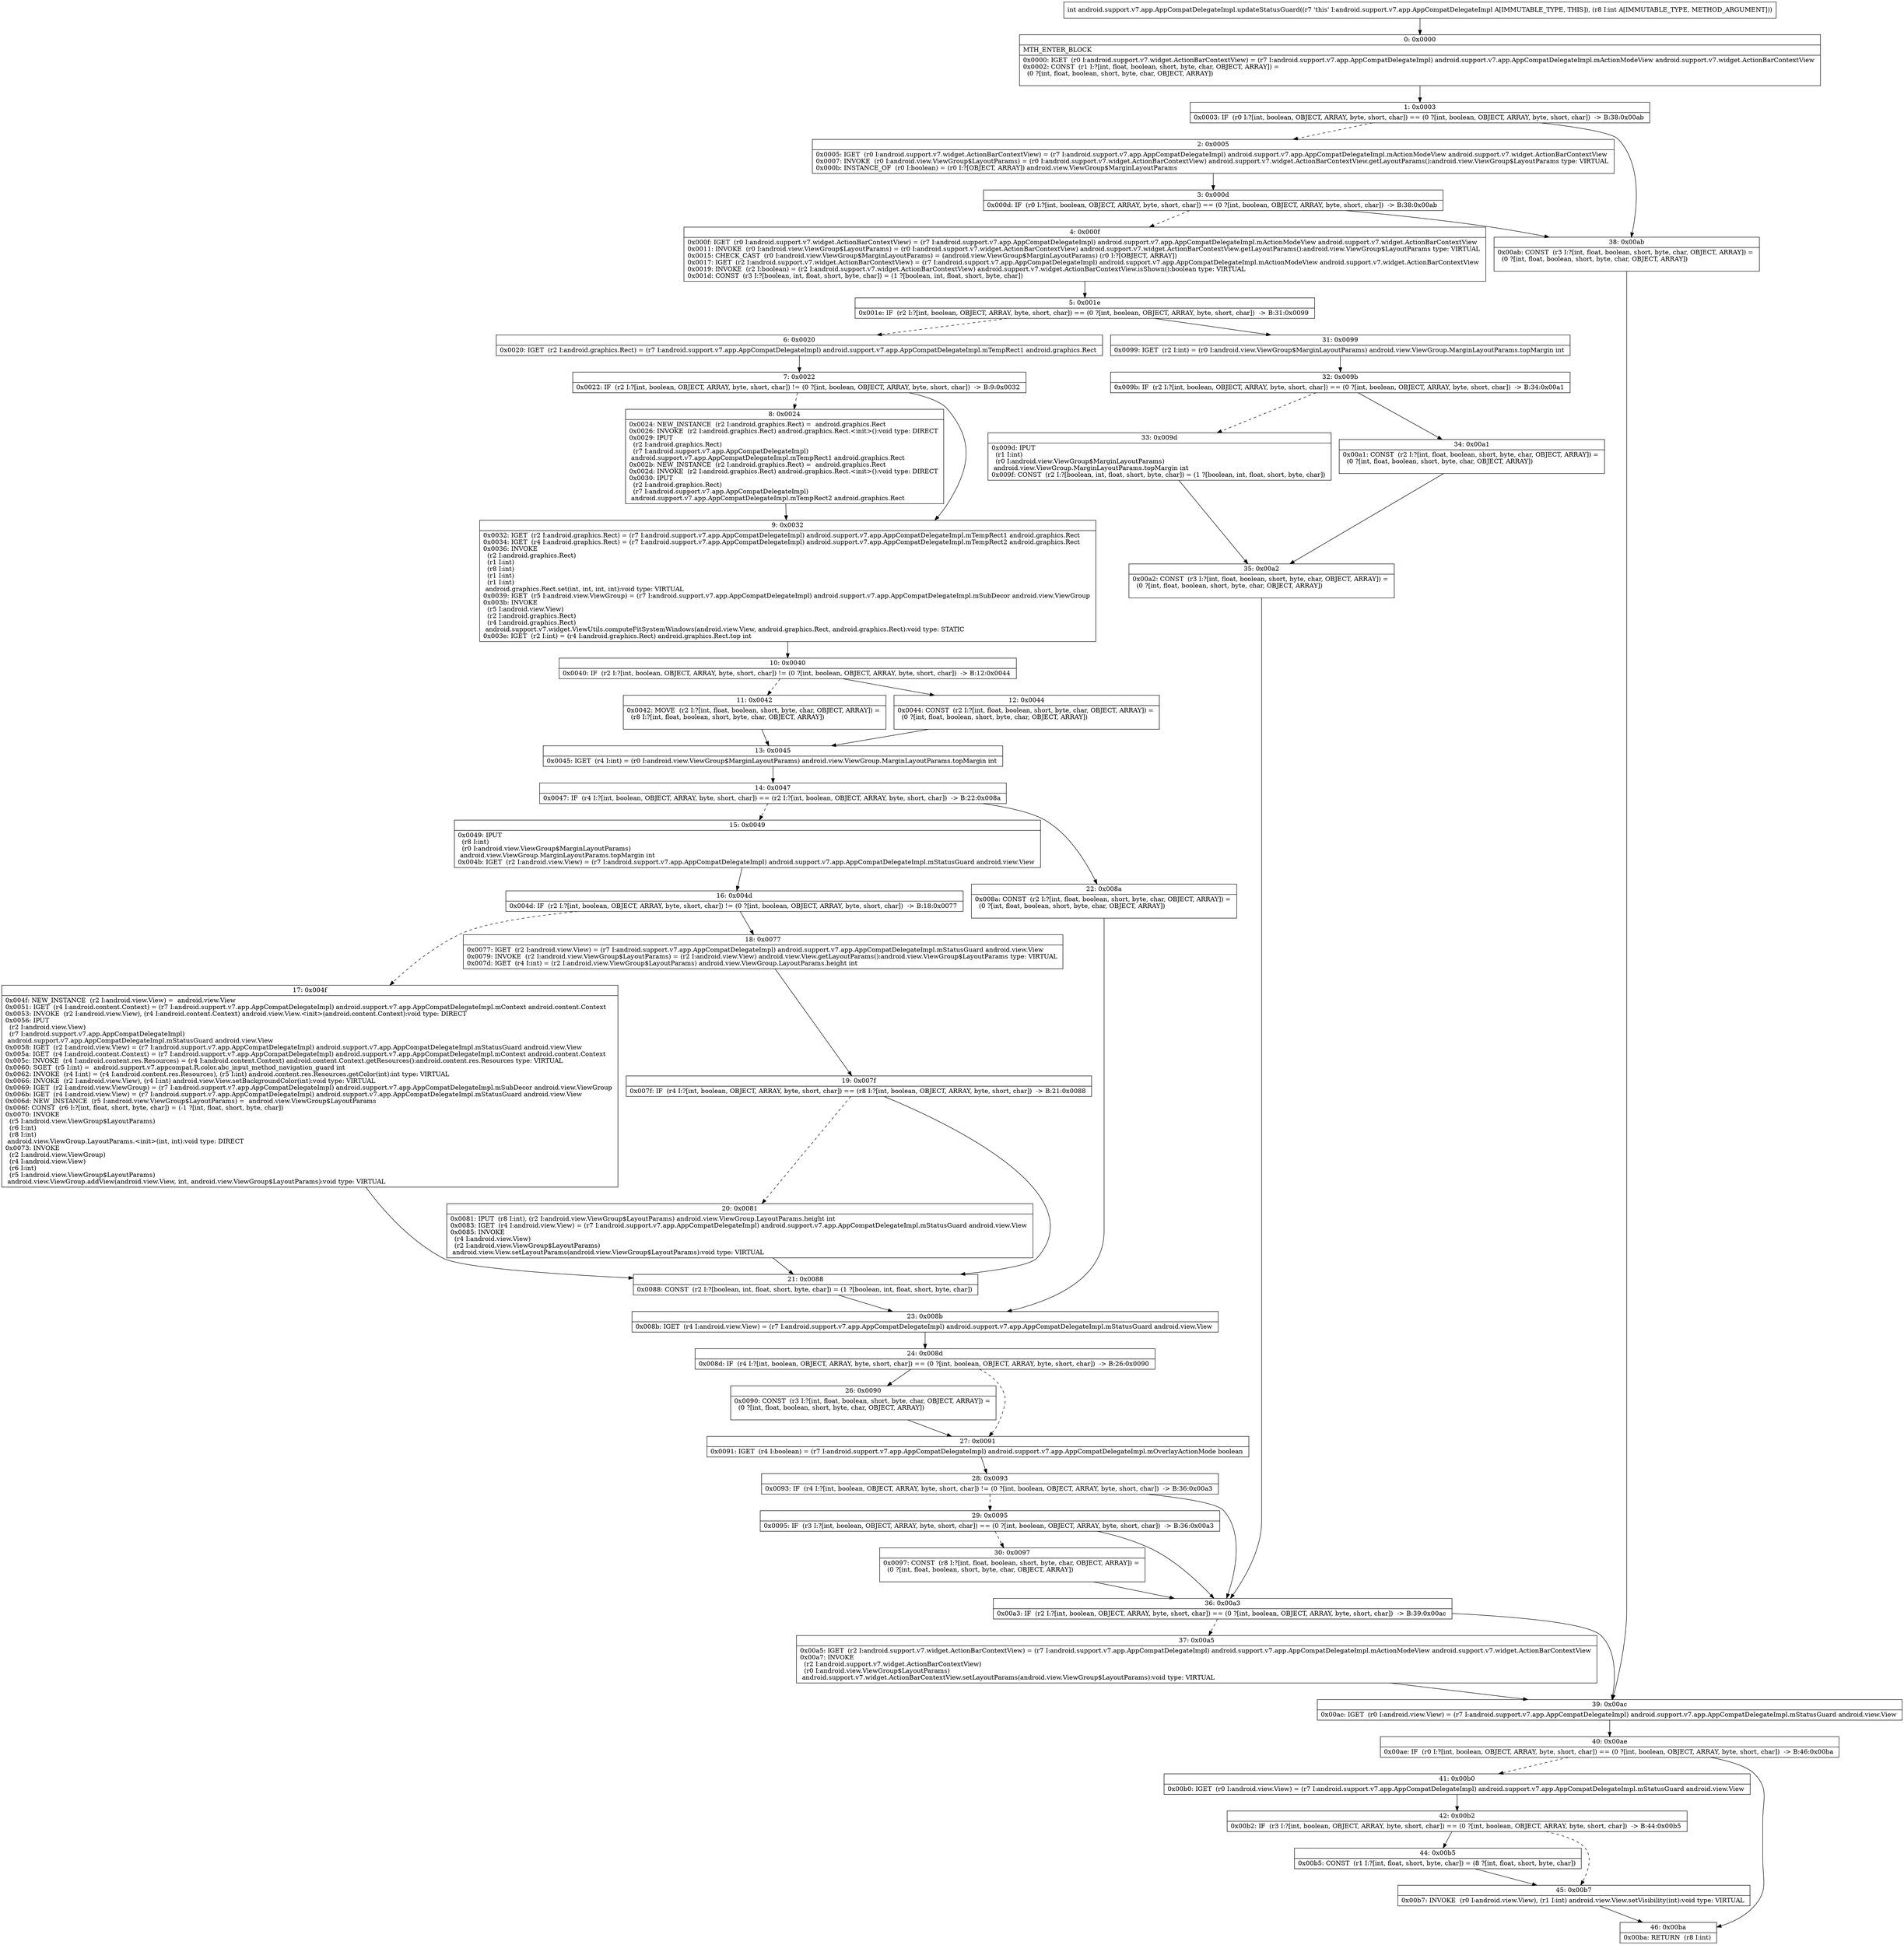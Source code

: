 digraph "CFG forandroid.support.v7.app.AppCompatDelegateImpl.updateStatusGuard(I)I" {
Node_0 [shape=record,label="{0\:\ 0x0000|MTH_ENTER_BLOCK\l|0x0000: IGET  (r0 I:android.support.v7.widget.ActionBarContextView) = (r7 I:android.support.v7.app.AppCompatDelegateImpl) android.support.v7.app.AppCompatDelegateImpl.mActionModeView android.support.v7.widget.ActionBarContextView \l0x0002: CONST  (r1 I:?[int, float, boolean, short, byte, char, OBJECT, ARRAY]) = \l  (0 ?[int, float, boolean, short, byte, char, OBJECT, ARRAY])\l \l}"];
Node_1 [shape=record,label="{1\:\ 0x0003|0x0003: IF  (r0 I:?[int, boolean, OBJECT, ARRAY, byte, short, char]) == (0 ?[int, boolean, OBJECT, ARRAY, byte, short, char])  \-\> B:38:0x00ab \l}"];
Node_2 [shape=record,label="{2\:\ 0x0005|0x0005: IGET  (r0 I:android.support.v7.widget.ActionBarContextView) = (r7 I:android.support.v7.app.AppCompatDelegateImpl) android.support.v7.app.AppCompatDelegateImpl.mActionModeView android.support.v7.widget.ActionBarContextView \l0x0007: INVOKE  (r0 I:android.view.ViewGroup$LayoutParams) = (r0 I:android.support.v7.widget.ActionBarContextView) android.support.v7.widget.ActionBarContextView.getLayoutParams():android.view.ViewGroup$LayoutParams type: VIRTUAL \l0x000b: INSTANCE_OF  (r0 I:boolean) = (r0 I:?[OBJECT, ARRAY]) android.view.ViewGroup$MarginLayoutParams \l}"];
Node_3 [shape=record,label="{3\:\ 0x000d|0x000d: IF  (r0 I:?[int, boolean, OBJECT, ARRAY, byte, short, char]) == (0 ?[int, boolean, OBJECT, ARRAY, byte, short, char])  \-\> B:38:0x00ab \l}"];
Node_4 [shape=record,label="{4\:\ 0x000f|0x000f: IGET  (r0 I:android.support.v7.widget.ActionBarContextView) = (r7 I:android.support.v7.app.AppCompatDelegateImpl) android.support.v7.app.AppCompatDelegateImpl.mActionModeView android.support.v7.widget.ActionBarContextView \l0x0011: INVOKE  (r0 I:android.view.ViewGroup$LayoutParams) = (r0 I:android.support.v7.widget.ActionBarContextView) android.support.v7.widget.ActionBarContextView.getLayoutParams():android.view.ViewGroup$LayoutParams type: VIRTUAL \l0x0015: CHECK_CAST  (r0 I:android.view.ViewGroup$MarginLayoutParams) = (android.view.ViewGroup$MarginLayoutParams) (r0 I:?[OBJECT, ARRAY]) \l0x0017: IGET  (r2 I:android.support.v7.widget.ActionBarContextView) = (r7 I:android.support.v7.app.AppCompatDelegateImpl) android.support.v7.app.AppCompatDelegateImpl.mActionModeView android.support.v7.widget.ActionBarContextView \l0x0019: INVOKE  (r2 I:boolean) = (r2 I:android.support.v7.widget.ActionBarContextView) android.support.v7.widget.ActionBarContextView.isShown():boolean type: VIRTUAL \l0x001d: CONST  (r3 I:?[boolean, int, float, short, byte, char]) = (1 ?[boolean, int, float, short, byte, char]) \l}"];
Node_5 [shape=record,label="{5\:\ 0x001e|0x001e: IF  (r2 I:?[int, boolean, OBJECT, ARRAY, byte, short, char]) == (0 ?[int, boolean, OBJECT, ARRAY, byte, short, char])  \-\> B:31:0x0099 \l}"];
Node_6 [shape=record,label="{6\:\ 0x0020|0x0020: IGET  (r2 I:android.graphics.Rect) = (r7 I:android.support.v7.app.AppCompatDelegateImpl) android.support.v7.app.AppCompatDelegateImpl.mTempRect1 android.graphics.Rect \l}"];
Node_7 [shape=record,label="{7\:\ 0x0022|0x0022: IF  (r2 I:?[int, boolean, OBJECT, ARRAY, byte, short, char]) != (0 ?[int, boolean, OBJECT, ARRAY, byte, short, char])  \-\> B:9:0x0032 \l}"];
Node_8 [shape=record,label="{8\:\ 0x0024|0x0024: NEW_INSTANCE  (r2 I:android.graphics.Rect) =  android.graphics.Rect \l0x0026: INVOKE  (r2 I:android.graphics.Rect) android.graphics.Rect.\<init\>():void type: DIRECT \l0x0029: IPUT  \l  (r2 I:android.graphics.Rect)\l  (r7 I:android.support.v7.app.AppCompatDelegateImpl)\l android.support.v7.app.AppCompatDelegateImpl.mTempRect1 android.graphics.Rect \l0x002b: NEW_INSTANCE  (r2 I:android.graphics.Rect) =  android.graphics.Rect \l0x002d: INVOKE  (r2 I:android.graphics.Rect) android.graphics.Rect.\<init\>():void type: DIRECT \l0x0030: IPUT  \l  (r2 I:android.graphics.Rect)\l  (r7 I:android.support.v7.app.AppCompatDelegateImpl)\l android.support.v7.app.AppCompatDelegateImpl.mTempRect2 android.graphics.Rect \l}"];
Node_9 [shape=record,label="{9\:\ 0x0032|0x0032: IGET  (r2 I:android.graphics.Rect) = (r7 I:android.support.v7.app.AppCompatDelegateImpl) android.support.v7.app.AppCompatDelegateImpl.mTempRect1 android.graphics.Rect \l0x0034: IGET  (r4 I:android.graphics.Rect) = (r7 I:android.support.v7.app.AppCompatDelegateImpl) android.support.v7.app.AppCompatDelegateImpl.mTempRect2 android.graphics.Rect \l0x0036: INVOKE  \l  (r2 I:android.graphics.Rect)\l  (r1 I:int)\l  (r8 I:int)\l  (r1 I:int)\l  (r1 I:int)\l android.graphics.Rect.set(int, int, int, int):void type: VIRTUAL \l0x0039: IGET  (r5 I:android.view.ViewGroup) = (r7 I:android.support.v7.app.AppCompatDelegateImpl) android.support.v7.app.AppCompatDelegateImpl.mSubDecor android.view.ViewGroup \l0x003b: INVOKE  \l  (r5 I:android.view.View)\l  (r2 I:android.graphics.Rect)\l  (r4 I:android.graphics.Rect)\l android.support.v7.widget.ViewUtils.computeFitSystemWindows(android.view.View, android.graphics.Rect, android.graphics.Rect):void type: STATIC \l0x003e: IGET  (r2 I:int) = (r4 I:android.graphics.Rect) android.graphics.Rect.top int \l}"];
Node_10 [shape=record,label="{10\:\ 0x0040|0x0040: IF  (r2 I:?[int, boolean, OBJECT, ARRAY, byte, short, char]) != (0 ?[int, boolean, OBJECT, ARRAY, byte, short, char])  \-\> B:12:0x0044 \l}"];
Node_11 [shape=record,label="{11\:\ 0x0042|0x0042: MOVE  (r2 I:?[int, float, boolean, short, byte, char, OBJECT, ARRAY]) = \l  (r8 I:?[int, float, boolean, short, byte, char, OBJECT, ARRAY])\l \l}"];
Node_12 [shape=record,label="{12\:\ 0x0044|0x0044: CONST  (r2 I:?[int, float, boolean, short, byte, char, OBJECT, ARRAY]) = \l  (0 ?[int, float, boolean, short, byte, char, OBJECT, ARRAY])\l \l}"];
Node_13 [shape=record,label="{13\:\ 0x0045|0x0045: IGET  (r4 I:int) = (r0 I:android.view.ViewGroup$MarginLayoutParams) android.view.ViewGroup.MarginLayoutParams.topMargin int \l}"];
Node_14 [shape=record,label="{14\:\ 0x0047|0x0047: IF  (r4 I:?[int, boolean, OBJECT, ARRAY, byte, short, char]) == (r2 I:?[int, boolean, OBJECT, ARRAY, byte, short, char])  \-\> B:22:0x008a \l}"];
Node_15 [shape=record,label="{15\:\ 0x0049|0x0049: IPUT  \l  (r8 I:int)\l  (r0 I:android.view.ViewGroup$MarginLayoutParams)\l android.view.ViewGroup.MarginLayoutParams.topMargin int \l0x004b: IGET  (r2 I:android.view.View) = (r7 I:android.support.v7.app.AppCompatDelegateImpl) android.support.v7.app.AppCompatDelegateImpl.mStatusGuard android.view.View \l}"];
Node_16 [shape=record,label="{16\:\ 0x004d|0x004d: IF  (r2 I:?[int, boolean, OBJECT, ARRAY, byte, short, char]) != (0 ?[int, boolean, OBJECT, ARRAY, byte, short, char])  \-\> B:18:0x0077 \l}"];
Node_17 [shape=record,label="{17\:\ 0x004f|0x004f: NEW_INSTANCE  (r2 I:android.view.View) =  android.view.View \l0x0051: IGET  (r4 I:android.content.Context) = (r7 I:android.support.v7.app.AppCompatDelegateImpl) android.support.v7.app.AppCompatDelegateImpl.mContext android.content.Context \l0x0053: INVOKE  (r2 I:android.view.View), (r4 I:android.content.Context) android.view.View.\<init\>(android.content.Context):void type: DIRECT \l0x0056: IPUT  \l  (r2 I:android.view.View)\l  (r7 I:android.support.v7.app.AppCompatDelegateImpl)\l android.support.v7.app.AppCompatDelegateImpl.mStatusGuard android.view.View \l0x0058: IGET  (r2 I:android.view.View) = (r7 I:android.support.v7.app.AppCompatDelegateImpl) android.support.v7.app.AppCompatDelegateImpl.mStatusGuard android.view.View \l0x005a: IGET  (r4 I:android.content.Context) = (r7 I:android.support.v7.app.AppCompatDelegateImpl) android.support.v7.app.AppCompatDelegateImpl.mContext android.content.Context \l0x005c: INVOKE  (r4 I:android.content.res.Resources) = (r4 I:android.content.Context) android.content.Context.getResources():android.content.res.Resources type: VIRTUAL \l0x0060: SGET  (r5 I:int) =  android.support.v7.appcompat.R.color.abc_input_method_navigation_guard int \l0x0062: INVOKE  (r4 I:int) = (r4 I:android.content.res.Resources), (r5 I:int) android.content.res.Resources.getColor(int):int type: VIRTUAL \l0x0066: INVOKE  (r2 I:android.view.View), (r4 I:int) android.view.View.setBackgroundColor(int):void type: VIRTUAL \l0x0069: IGET  (r2 I:android.view.ViewGroup) = (r7 I:android.support.v7.app.AppCompatDelegateImpl) android.support.v7.app.AppCompatDelegateImpl.mSubDecor android.view.ViewGroup \l0x006b: IGET  (r4 I:android.view.View) = (r7 I:android.support.v7.app.AppCompatDelegateImpl) android.support.v7.app.AppCompatDelegateImpl.mStatusGuard android.view.View \l0x006d: NEW_INSTANCE  (r5 I:android.view.ViewGroup$LayoutParams) =  android.view.ViewGroup$LayoutParams \l0x006f: CONST  (r6 I:?[int, float, short, byte, char]) = (\-1 ?[int, float, short, byte, char]) \l0x0070: INVOKE  \l  (r5 I:android.view.ViewGroup$LayoutParams)\l  (r6 I:int)\l  (r8 I:int)\l android.view.ViewGroup.LayoutParams.\<init\>(int, int):void type: DIRECT \l0x0073: INVOKE  \l  (r2 I:android.view.ViewGroup)\l  (r4 I:android.view.View)\l  (r6 I:int)\l  (r5 I:android.view.ViewGroup$LayoutParams)\l android.view.ViewGroup.addView(android.view.View, int, android.view.ViewGroup$LayoutParams):void type: VIRTUAL \l}"];
Node_18 [shape=record,label="{18\:\ 0x0077|0x0077: IGET  (r2 I:android.view.View) = (r7 I:android.support.v7.app.AppCompatDelegateImpl) android.support.v7.app.AppCompatDelegateImpl.mStatusGuard android.view.View \l0x0079: INVOKE  (r2 I:android.view.ViewGroup$LayoutParams) = (r2 I:android.view.View) android.view.View.getLayoutParams():android.view.ViewGroup$LayoutParams type: VIRTUAL \l0x007d: IGET  (r4 I:int) = (r2 I:android.view.ViewGroup$LayoutParams) android.view.ViewGroup.LayoutParams.height int \l}"];
Node_19 [shape=record,label="{19\:\ 0x007f|0x007f: IF  (r4 I:?[int, boolean, OBJECT, ARRAY, byte, short, char]) == (r8 I:?[int, boolean, OBJECT, ARRAY, byte, short, char])  \-\> B:21:0x0088 \l}"];
Node_20 [shape=record,label="{20\:\ 0x0081|0x0081: IPUT  (r8 I:int), (r2 I:android.view.ViewGroup$LayoutParams) android.view.ViewGroup.LayoutParams.height int \l0x0083: IGET  (r4 I:android.view.View) = (r7 I:android.support.v7.app.AppCompatDelegateImpl) android.support.v7.app.AppCompatDelegateImpl.mStatusGuard android.view.View \l0x0085: INVOKE  \l  (r4 I:android.view.View)\l  (r2 I:android.view.ViewGroup$LayoutParams)\l android.view.View.setLayoutParams(android.view.ViewGroup$LayoutParams):void type: VIRTUAL \l}"];
Node_21 [shape=record,label="{21\:\ 0x0088|0x0088: CONST  (r2 I:?[boolean, int, float, short, byte, char]) = (1 ?[boolean, int, float, short, byte, char]) \l}"];
Node_22 [shape=record,label="{22\:\ 0x008a|0x008a: CONST  (r2 I:?[int, float, boolean, short, byte, char, OBJECT, ARRAY]) = \l  (0 ?[int, float, boolean, short, byte, char, OBJECT, ARRAY])\l \l}"];
Node_23 [shape=record,label="{23\:\ 0x008b|0x008b: IGET  (r4 I:android.view.View) = (r7 I:android.support.v7.app.AppCompatDelegateImpl) android.support.v7.app.AppCompatDelegateImpl.mStatusGuard android.view.View \l}"];
Node_24 [shape=record,label="{24\:\ 0x008d|0x008d: IF  (r4 I:?[int, boolean, OBJECT, ARRAY, byte, short, char]) == (0 ?[int, boolean, OBJECT, ARRAY, byte, short, char])  \-\> B:26:0x0090 \l}"];
Node_26 [shape=record,label="{26\:\ 0x0090|0x0090: CONST  (r3 I:?[int, float, boolean, short, byte, char, OBJECT, ARRAY]) = \l  (0 ?[int, float, boolean, short, byte, char, OBJECT, ARRAY])\l \l}"];
Node_27 [shape=record,label="{27\:\ 0x0091|0x0091: IGET  (r4 I:boolean) = (r7 I:android.support.v7.app.AppCompatDelegateImpl) android.support.v7.app.AppCompatDelegateImpl.mOverlayActionMode boolean \l}"];
Node_28 [shape=record,label="{28\:\ 0x0093|0x0093: IF  (r4 I:?[int, boolean, OBJECT, ARRAY, byte, short, char]) != (0 ?[int, boolean, OBJECT, ARRAY, byte, short, char])  \-\> B:36:0x00a3 \l}"];
Node_29 [shape=record,label="{29\:\ 0x0095|0x0095: IF  (r3 I:?[int, boolean, OBJECT, ARRAY, byte, short, char]) == (0 ?[int, boolean, OBJECT, ARRAY, byte, short, char])  \-\> B:36:0x00a3 \l}"];
Node_30 [shape=record,label="{30\:\ 0x0097|0x0097: CONST  (r8 I:?[int, float, boolean, short, byte, char, OBJECT, ARRAY]) = \l  (0 ?[int, float, boolean, short, byte, char, OBJECT, ARRAY])\l \l}"];
Node_31 [shape=record,label="{31\:\ 0x0099|0x0099: IGET  (r2 I:int) = (r0 I:android.view.ViewGroup$MarginLayoutParams) android.view.ViewGroup.MarginLayoutParams.topMargin int \l}"];
Node_32 [shape=record,label="{32\:\ 0x009b|0x009b: IF  (r2 I:?[int, boolean, OBJECT, ARRAY, byte, short, char]) == (0 ?[int, boolean, OBJECT, ARRAY, byte, short, char])  \-\> B:34:0x00a1 \l}"];
Node_33 [shape=record,label="{33\:\ 0x009d|0x009d: IPUT  \l  (r1 I:int)\l  (r0 I:android.view.ViewGroup$MarginLayoutParams)\l android.view.ViewGroup.MarginLayoutParams.topMargin int \l0x009f: CONST  (r2 I:?[boolean, int, float, short, byte, char]) = (1 ?[boolean, int, float, short, byte, char]) \l}"];
Node_34 [shape=record,label="{34\:\ 0x00a1|0x00a1: CONST  (r2 I:?[int, float, boolean, short, byte, char, OBJECT, ARRAY]) = \l  (0 ?[int, float, boolean, short, byte, char, OBJECT, ARRAY])\l \l}"];
Node_35 [shape=record,label="{35\:\ 0x00a2|0x00a2: CONST  (r3 I:?[int, float, boolean, short, byte, char, OBJECT, ARRAY]) = \l  (0 ?[int, float, boolean, short, byte, char, OBJECT, ARRAY])\l \l}"];
Node_36 [shape=record,label="{36\:\ 0x00a3|0x00a3: IF  (r2 I:?[int, boolean, OBJECT, ARRAY, byte, short, char]) == (0 ?[int, boolean, OBJECT, ARRAY, byte, short, char])  \-\> B:39:0x00ac \l}"];
Node_37 [shape=record,label="{37\:\ 0x00a5|0x00a5: IGET  (r2 I:android.support.v7.widget.ActionBarContextView) = (r7 I:android.support.v7.app.AppCompatDelegateImpl) android.support.v7.app.AppCompatDelegateImpl.mActionModeView android.support.v7.widget.ActionBarContextView \l0x00a7: INVOKE  \l  (r2 I:android.support.v7.widget.ActionBarContextView)\l  (r0 I:android.view.ViewGroup$LayoutParams)\l android.support.v7.widget.ActionBarContextView.setLayoutParams(android.view.ViewGroup$LayoutParams):void type: VIRTUAL \l}"];
Node_38 [shape=record,label="{38\:\ 0x00ab|0x00ab: CONST  (r3 I:?[int, float, boolean, short, byte, char, OBJECT, ARRAY]) = \l  (0 ?[int, float, boolean, short, byte, char, OBJECT, ARRAY])\l \l}"];
Node_39 [shape=record,label="{39\:\ 0x00ac|0x00ac: IGET  (r0 I:android.view.View) = (r7 I:android.support.v7.app.AppCompatDelegateImpl) android.support.v7.app.AppCompatDelegateImpl.mStatusGuard android.view.View \l}"];
Node_40 [shape=record,label="{40\:\ 0x00ae|0x00ae: IF  (r0 I:?[int, boolean, OBJECT, ARRAY, byte, short, char]) == (0 ?[int, boolean, OBJECT, ARRAY, byte, short, char])  \-\> B:46:0x00ba \l}"];
Node_41 [shape=record,label="{41\:\ 0x00b0|0x00b0: IGET  (r0 I:android.view.View) = (r7 I:android.support.v7.app.AppCompatDelegateImpl) android.support.v7.app.AppCompatDelegateImpl.mStatusGuard android.view.View \l}"];
Node_42 [shape=record,label="{42\:\ 0x00b2|0x00b2: IF  (r3 I:?[int, boolean, OBJECT, ARRAY, byte, short, char]) == (0 ?[int, boolean, OBJECT, ARRAY, byte, short, char])  \-\> B:44:0x00b5 \l}"];
Node_44 [shape=record,label="{44\:\ 0x00b5|0x00b5: CONST  (r1 I:?[int, float, short, byte, char]) = (8 ?[int, float, short, byte, char]) \l}"];
Node_45 [shape=record,label="{45\:\ 0x00b7|0x00b7: INVOKE  (r0 I:android.view.View), (r1 I:int) android.view.View.setVisibility(int):void type: VIRTUAL \l}"];
Node_46 [shape=record,label="{46\:\ 0x00ba|0x00ba: RETURN  (r8 I:int) \l}"];
MethodNode[shape=record,label="{int android.support.v7.app.AppCompatDelegateImpl.updateStatusGuard((r7 'this' I:android.support.v7.app.AppCompatDelegateImpl A[IMMUTABLE_TYPE, THIS]), (r8 I:int A[IMMUTABLE_TYPE, METHOD_ARGUMENT])) }"];
MethodNode -> Node_0;
Node_0 -> Node_1;
Node_1 -> Node_2[style=dashed];
Node_1 -> Node_38;
Node_2 -> Node_3;
Node_3 -> Node_4[style=dashed];
Node_3 -> Node_38;
Node_4 -> Node_5;
Node_5 -> Node_6[style=dashed];
Node_5 -> Node_31;
Node_6 -> Node_7;
Node_7 -> Node_8[style=dashed];
Node_7 -> Node_9;
Node_8 -> Node_9;
Node_9 -> Node_10;
Node_10 -> Node_11[style=dashed];
Node_10 -> Node_12;
Node_11 -> Node_13;
Node_12 -> Node_13;
Node_13 -> Node_14;
Node_14 -> Node_15[style=dashed];
Node_14 -> Node_22;
Node_15 -> Node_16;
Node_16 -> Node_17[style=dashed];
Node_16 -> Node_18;
Node_17 -> Node_21;
Node_18 -> Node_19;
Node_19 -> Node_20[style=dashed];
Node_19 -> Node_21;
Node_20 -> Node_21;
Node_21 -> Node_23;
Node_22 -> Node_23;
Node_23 -> Node_24;
Node_24 -> Node_26;
Node_24 -> Node_27[style=dashed];
Node_26 -> Node_27;
Node_27 -> Node_28;
Node_28 -> Node_29[style=dashed];
Node_28 -> Node_36;
Node_29 -> Node_30[style=dashed];
Node_29 -> Node_36;
Node_30 -> Node_36;
Node_31 -> Node_32;
Node_32 -> Node_33[style=dashed];
Node_32 -> Node_34;
Node_33 -> Node_35;
Node_34 -> Node_35;
Node_35 -> Node_36;
Node_36 -> Node_37[style=dashed];
Node_36 -> Node_39;
Node_37 -> Node_39;
Node_38 -> Node_39;
Node_39 -> Node_40;
Node_40 -> Node_41[style=dashed];
Node_40 -> Node_46;
Node_41 -> Node_42;
Node_42 -> Node_44;
Node_42 -> Node_45[style=dashed];
Node_44 -> Node_45;
Node_45 -> Node_46;
}

